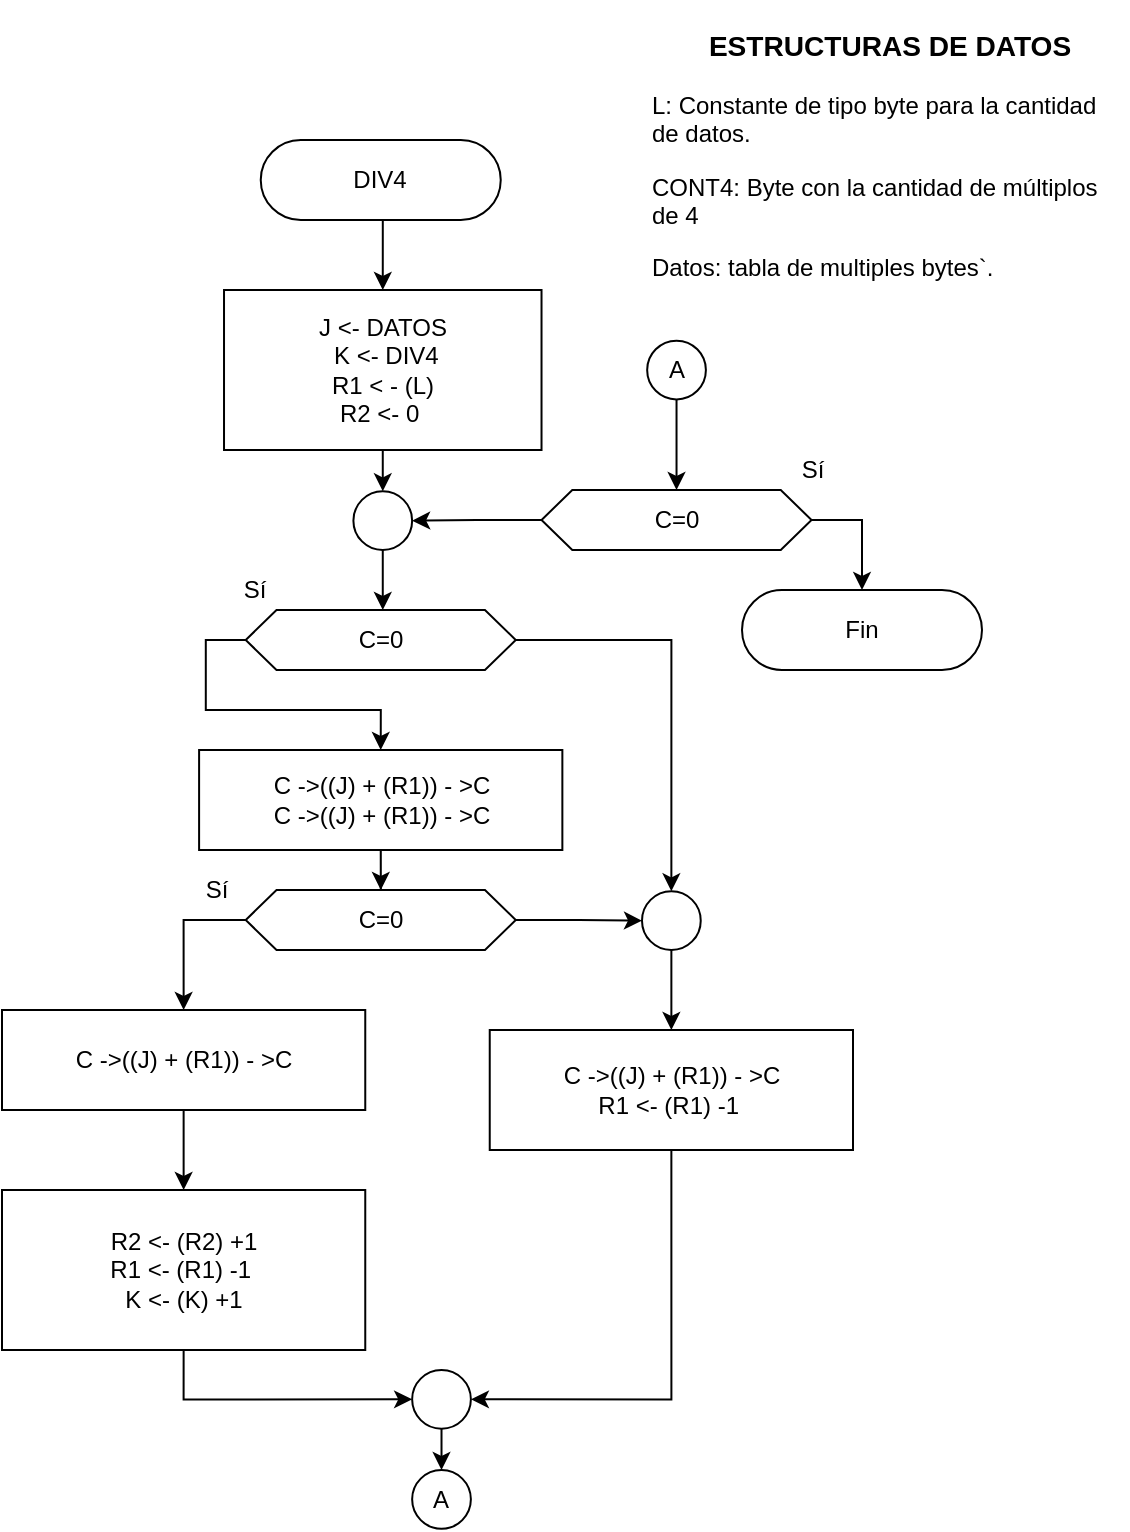 <mxfile version="13.1.3" type="device"><diagram id="C5RBs43oDa-KdzZeNtuy" name="Page-1"><mxGraphModel dx="1369" dy="811" grid="1" gridSize="10" guides="1" tooltips="1" connect="1" arrows="1" fold="1" page="1" pageScale="1" pageWidth="827" pageHeight="1169" math="0" shadow="0"><root><mxCell id="WIyWlLk6GJQsqaUBKTNV-0"/><mxCell id="WIyWlLk6GJQsqaUBKTNV-1" parent="WIyWlLk6GJQsqaUBKTNV-0"/><mxCell id="QW_lQfE3Q6TSZ-K-cJ-O-0" style="edgeStyle=orthogonalEdgeStyle;rounded=0;orthogonalLoop=1;jettySize=auto;html=1;exitX=0.5;exitY=1;exitDx=0;exitDy=0;entryX=0.5;entryY=0;entryDx=0;entryDy=0;" edge="1" parent="WIyWlLk6GJQsqaUBKTNV-1" source="QW_lQfE3Q6TSZ-K-cJ-O-1" target="QW_lQfE3Q6TSZ-K-cJ-O-3"><mxGeometry relative="1" as="geometry"/></mxCell><mxCell id="QW_lQfE3Q6TSZ-K-cJ-O-1" value="DIV4" style="rounded=1;whiteSpace=wrap;html=1;fontSize=12;glass=0;strokeWidth=1;shadow=0;arcSize=50;" vertex="1" parent="WIyWlLk6GJQsqaUBKTNV-1"><mxGeometry x="99.37" y="125" width="120" height="40" as="geometry"/></mxCell><mxCell id="QW_lQfE3Q6TSZ-K-cJ-O-2" style="edgeStyle=orthogonalEdgeStyle;rounded=0;orthogonalLoop=1;jettySize=auto;html=1;exitX=0.5;exitY=1;exitDx=0;exitDy=0;entryX=0.5;entryY=0;entryDx=0;entryDy=0;" edge="1" parent="WIyWlLk6GJQsqaUBKTNV-1" source="QW_lQfE3Q6TSZ-K-cJ-O-3" target="QW_lQfE3Q6TSZ-K-cJ-O-5"><mxGeometry relative="1" as="geometry"><mxPoint x="159.365" y="305" as="targetPoint"/></mxGeometry></mxCell><mxCell id="QW_lQfE3Q6TSZ-K-cJ-O-3" value="J &amp;lt;- DATOS&lt;br&gt;&amp;nbsp;K &amp;lt;- DIV4&lt;br&gt;R1 &amp;lt; - (L)&lt;br&gt;R2 &amp;lt;- 0&amp;nbsp;" style="rounded=0;whiteSpace=wrap;html=1;" vertex="1" parent="WIyWlLk6GJQsqaUBKTNV-1"><mxGeometry x="81.01" y="200" width="158.75" height="80" as="geometry"/></mxCell><mxCell id="QW_lQfE3Q6TSZ-K-cJ-O-36" style="edgeStyle=orthogonalEdgeStyle;rounded=0;orthogonalLoop=1;jettySize=auto;html=1;exitX=0.5;exitY=1;exitDx=0;exitDy=0;entryX=0.5;entryY=0;entryDx=0;entryDy=0;" edge="1" parent="WIyWlLk6GJQsqaUBKTNV-1" source="QW_lQfE3Q6TSZ-K-cJ-O-5"><mxGeometry relative="1" as="geometry"><mxPoint x="160.385" y="360" as="targetPoint"/></mxGeometry></mxCell><mxCell id="QW_lQfE3Q6TSZ-K-cJ-O-5" value="" style="ellipse;whiteSpace=wrap;html=1;aspect=fixed;" vertex="1" parent="WIyWlLk6GJQsqaUBKTNV-1"><mxGeometry x="145.7" y="300.63" width="29.37" height="29.37" as="geometry"/></mxCell><mxCell id="QW_lQfE3Q6TSZ-K-cJ-O-30" style="edgeStyle=orthogonalEdgeStyle;rounded=0;orthogonalLoop=1;jettySize=auto;html=1;exitX=0;exitY=0.5;exitDx=0;exitDy=0;entryX=0.5;entryY=0;entryDx=0;entryDy=0;" edge="1" parent="WIyWlLk6GJQsqaUBKTNV-1" source="QW_lQfE3Q6TSZ-K-cJ-O-16" target="QW_lQfE3Q6TSZ-K-cJ-O-29"><mxGeometry relative="1" as="geometry"/></mxCell><mxCell id="QW_lQfE3Q6TSZ-K-cJ-O-42" style="edgeStyle=orthogonalEdgeStyle;rounded=0;orthogonalLoop=1;jettySize=auto;html=1;exitX=1;exitY=0.5;exitDx=0;exitDy=0;entryX=0;entryY=0.5;entryDx=0;entryDy=0;" edge="1" parent="WIyWlLk6GJQsqaUBKTNV-1" source="QW_lQfE3Q6TSZ-K-cJ-O-16" target="QW_lQfE3Q6TSZ-K-cJ-O-41"><mxGeometry relative="1" as="geometry"/></mxCell><mxCell id="QW_lQfE3Q6TSZ-K-cJ-O-16" value="C=0" style="shape=hexagon;perimeter=hexagonPerimeter2;whiteSpace=wrap;html=1;size=0.114;" vertex="1" parent="WIyWlLk6GJQsqaUBKTNV-1"><mxGeometry x="91.87" y="500" width="135.01" height="30" as="geometry"/></mxCell><mxCell id="QW_lQfE3Q6TSZ-K-cJ-O-32" style="edgeStyle=orthogonalEdgeStyle;rounded=0;orthogonalLoop=1;jettySize=auto;html=1;exitX=0.5;exitY=1;exitDx=0;exitDy=0;entryX=0.5;entryY=0;entryDx=0;entryDy=0;" edge="1" parent="WIyWlLk6GJQsqaUBKTNV-1" source="QW_lQfE3Q6TSZ-K-cJ-O-29" target="QW_lQfE3Q6TSZ-K-cJ-O-31"><mxGeometry relative="1" as="geometry"/></mxCell><mxCell id="QW_lQfE3Q6TSZ-K-cJ-O-29" value="C -&amp;gt;((J) + (R1)) - &amp;gt;C" style="rounded=0;whiteSpace=wrap;html=1;" vertex="1" parent="WIyWlLk6GJQsqaUBKTNV-1"><mxGeometry x="-30" y="560" width="181.63" height="50" as="geometry"/></mxCell><mxCell id="QW_lQfE3Q6TSZ-K-cJ-O-34" style="edgeStyle=orthogonalEdgeStyle;rounded=0;orthogonalLoop=1;jettySize=auto;html=1;exitX=0.5;exitY=1;exitDx=0;exitDy=0;entryX=0;entryY=0.5;entryDx=0;entryDy=0;" edge="1" parent="WIyWlLk6GJQsqaUBKTNV-1" source="QW_lQfE3Q6TSZ-K-cJ-O-31" target="QW_lQfE3Q6TSZ-K-cJ-O-33"><mxGeometry relative="1" as="geometry"/></mxCell><mxCell id="QW_lQfE3Q6TSZ-K-cJ-O-31" value="R2 &amp;lt;- (R2) +1&lt;br&gt;R1 &amp;lt;- (R1) -1&amp;nbsp;&lt;br&gt;K &amp;lt;- (K) +1" style="rounded=0;whiteSpace=wrap;html=1;" vertex="1" parent="WIyWlLk6GJQsqaUBKTNV-1"><mxGeometry x="-30" y="650" width="181.63" height="80" as="geometry"/></mxCell><mxCell id="QW_lQfE3Q6TSZ-K-cJ-O-52" style="edgeStyle=orthogonalEdgeStyle;rounded=0;orthogonalLoop=1;jettySize=auto;html=1;exitX=0.5;exitY=1;exitDx=0;exitDy=0;entryX=0.5;entryY=0;entryDx=0;entryDy=0;" edge="1" parent="WIyWlLk6GJQsqaUBKTNV-1" source="QW_lQfE3Q6TSZ-K-cJ-O-33" target="QW_lQfE3Q6TSZ-K-cJ-O-48"><mxGeometry relative="1" as="geometry"/></mxCell><mxCell id="QW_lQfE3Q6TSZ-K-cJ-O-33" value="" style="ellipse;whiteSpace=wrap;html=1;aspect=fixed;" vertex="1" parent="WIyWlLk6GJQsqaUBKTNV-1"><mxGeometry x="175.07" y="740" width="29.37" height="29.37" as="geometry"/></mxCell><mxCell id="QW_lQfE3Q6TSZ-K-cJ-O-38" style="edgeStyle=orthogonalEdgeStyle;rounded=0;orthogonalLoop=1;jettySize=auto;html=1;exitX=0.5;exitY=1;exitDx=0;exitDy=0;" edge="1" parent="WIyWlLk6GJQsqaUBKTNV-1" source="QW_lQfE3Q6TSZ-K-cJ-O-37" target="QW_lQfE3Q6TSZ-K-cJ-O-16"><mxGeometry relative="1" as="geometry"/></mxCell><mxCell id="QW_lQfE3Q6TSZ-K-cJ-O-37" value="C -&amp;gt;((J) + (R1)) - &amp;gt;C&lt;br&gt;C -&amp;gt;((J) + (R1)) - &amp;gt;C" style="rounded=0;whiteSpace=wrap;html=1;" vertex="1" parent="WIyWlLk6GJQsqaUBKTNV-1"><mxGeometry x="68.55" y="430" width="181.63" height="50" as="geometry"/></mxCell><mxCell id="QW_lQfE3Q6TSZ-K-cJ-O-40" style="edgeStyle=orthogonalEdgeStyle;rounded=0;orthogonalLoop=1;jettySize=auto;html=1;entryX=0.5;entryY=0;entryDx=0;entryDy=0;exitX=0;exitY=0.5;exitDx=0;exitDy=0;" edge="1" parent="WIyWlLk6GJQsqaUBKTNV-1" source="QW_lQfE3Q6TSZ-K-cJ-O-39" target="QW_lQfE3Q6TSZ-K-cJ-O-37"><mxGeometry relative="1" as="geometry"><mxPoint x="90" y="370" as="sourcePoint"/></mxGeometry></mxCell><mxCell id="QW_lQfE3Q6TSZ-K-cJ-O-43" style="edgeStyle=orthogonalEdgeStyle;rounded=0;orthogonalLoop=1;jettySize=auto;html=1;exitX=1;exitY=0.5;exitDx=0;exitDy=0;entryX=0.5;entryY=0;entryDx=0;entryDy=0;" edge="1" parent="WIyWlLk6GJQsqaUBKTNV-1" source="QW_lQfE3Q6TSZ-K-cJ-O-39" target="QW_lQfE3Q6TSZ-K-cJ-O-41"><mxGeometry relative="1" as="geometry"/></mxCell><mxCell id="QW_lQfE3Q6TSZ-K-cJ-O-39" value="C=0" style="shape=hexagon;perimeter=hexagonPerimeter2;whiteSpace=wrap;html=1;size=0.114;" vertex="1" parent="WIyWlLk6GJQsqaUBKTNV-1"><mxGeometry x="91.86" y="360" width="135.01" height="30" as="geometry"/></mxCell><mxCell id="QW_lQfE3Q6TSZ-K-cJ-O-45" style="edgeStyle=orthogonalEdgeStyle;rounded=0;orthogonalLoop=1;jettySize=auto;html=1;exitX=0.5;exitY=1;exitDx=0;exitDy=0;entryX=0.5;entryY=0;entryDx=0;entryDy=0;" edge="1" parent="WIyWlLk6GJQsqaUBKTNV-1" source="QW_lQfE3Q6TSZ-K-cJ-O-41" target="QW_lQfE3Q6TSZ-K-cJ-O-44"><mxGeometry relative="1" as="geometry"/></mxCell><mxCell id="QW_lQfE3Q6TSZ-K-cJ-O-41" value="" style="ellipse;whiteSpace=wrap;html=1;aspect=fixed;" vertex="1" parent="WIyWlLk6GJQsqaUBKTNV-1"><mxGeometry x="290" y="500.63" width="29.37" height="29.37" as="geometry"/></mxCell><mxCell id="QW_lQfE3Q6TSZ-K-cJ-O-46" style="edgeStyle=orthogonalEdgeStyle;rounded=0;orthogonalLoop=1;jettySize=auto;html=1;exitX=0.5;exitY=1;exitDx=0;exitDy=0;entryX=1;entryY=0.5;entryDx=0;entryDy=0;" edge="1" parent="WIyWlLk6GJQsqaUBKTNV-1" source="QW_lQfE3Q6TSZ-K-cJ-O-44" target="QW_lQfE3Q6TSZ-K-cJ-O-33"><mxGeometry relative="1" as="geometry"/></mxCell><mxCell id="QW_lQfE3Q6TSZ-K-cJ-O-44" value="C -&amp;gt;((J) + (R1)) - &amp;gt;C&lt;br&gt;R1 &amp;lt;- (R1) -1&amp;nbsp;" style="rounded=0;whiteSpace=wrap;html=1;" vertex="1" parent="WIyWlLk6GJQsqaUBKTNV-1"><mxGeometry x="213.87" y="570" width="181.63" height="60" as="geometry"/></mxCell><mxCell id="QW_lQfE3Q6TSZ-K-cJ-O-56" style="edgeStyle=orthogonalEdgeStyle;rounded=0;orthogonalLoop=1;jettySize=auto;html=1;exitX=0;exitY=0.5;exitDx=0;exitDy=0;entryX=1;entryY=0.5;entryDx=0;entryDy=0;" edge="1" parent="WIyWlLk6GJQsqaUBKTNV-1" source="QW_lQfE3Q6TSZ-K-cJ-O-47" target="QW_lQfE3Q6TSZ-K-cJ-O-5"><mxGeometry relative="1" as="geometry"/></mxCell><mxCell id="QW_lQfE3Q6TSZ-K-cJ-O-58" style="edgeStyle=orthogonalEdgeStyle;rounded=0;orthogonalLoop=1;jettySize=auto;html=1;exitX=1;exitY=0.5;exitDx=0;exitDy=0;entryX=0.5;entryY=0;entryDx=0;entryDy=0;" edge="1" parent="WIyWlLk6GJQsqaUBKTNV-1" source="QW_lQfE3Q6TSZ-K-cJ-O-47" target="QW_lQfE3Q6TSZ-K-cJ-O-57"><mxGeometry relative="1" as="geometry"/></mxCell><mxCell id="QW_lQfE3Q6TSZ-K-cJ-O-47" value="C=0" style="shape=hexagon;perimeter=hexagonPerimeter2;whiteSpace=wrap;html=1;size=0.114;" vertex="1" parent="WIyWlLk6GJQsqaUBKTNV-1"><mxGeometry x="239.76" y="300" width="135.01" height="30" as="geometry"/></mxCell><mxCell id="QW_lQfE3Q6TSZ-K-cJ-O-48" value="A" style="ellipse;whiteSpace=wrap;html=1;aspect=fixed;" vertex="1" parent="WIyWlLk6GJQsqaUBKTNV-1"><mxGeometry x="175.07" y="790" width="29.37" height="29.37" as="geometry"/></mxCell><mxCell id="QW_lQfE3Q6TSZ-K-cJ-O-55" style="edgeStyle=orthogonalEdgeStyle;rounded=0;orthogonalLoop=1;jettySize=auto;html=1;exitX=0.5;exitY=1;exitDx=0;exitDy=0;entryX=0.5;entryY=0;entryDx=0;entryDy=0;" edge="1" parent="WIyWlLk6GJQsqaUBKTNV-1" source="QW_lQfE3Q6TSZ-K-cJ-O-53" target="QW_lQfE3Q6TSZ-K-cJ-O-47"><mxGeometry relative="1" as="geometry"/></mxCell><mxCell id="QW_lQfE3Q6TSZ-K-cJ-O-53" value="A" style="ellipse;whiteSpace=wrap;html=1;aspect=fixed;" vertex="1" parent="WIyWlLk6GJQsqaUBKTNV-1"><mxGeometry x="292.58" y="225.32" width="29.37" height="29.37" as="geometry"/></mxCell><mxCell id="QW_lQfE3Q6TSZ-K-cJ-O-57" value="Fin" style="rounded=1;whiteSpace=wrap;html=1;fontSize=12;glass=0;strokeWidth=1;shadow=0;arcSize=50;" vertex="1" parent="WIyWlLk6GJQsqaUBKTNV-1"><mxGeometry x="340" y="350" width="120" height="40" as="geometry"/></mxCell><mxCell id="QW_lQfE3Q6TSZ-K-cJ-O-59" value="Sí" style="text;html=1;align=center;verticalAlign=middle;resizable=0;points=[];autosize=1;" vertex="1" parent="WIyWlLk6GJQsqaUBKTNV-1"><mxGeometry x="81.01" y="340" width="30" height="20" as="geometry"/></mxCell><mxCell id="QW_lQfE3Q6TSZ-K-cJ-O-61" value="Sí" style="text;html=1;align=center;verticalAlign=middle;resizable=0;points=[];autosize=1;" vertex="1" parent="WIyWlLk6GJQsqaUBKTNV-1"><mxGeometry x="360" y="280" width="30" height="20" as="geometry"/></mxCell><mxCell id="QW_lQfE3Q6TSZ-K-cJ-O-62" value="Sí" style="text;html=1;align=center;verticalAlign=middle;resizable=0;points=[];autosize=1;" vertex="1" parent="WIyWlLk6GJQsqaUBKTNV-1"><mxGeometry x="61.86" y="490" width="30" height="20" as="geometry"/></mxCell><mxCell id="QW_lQfE3Q6TSZ-K-cJ-O-63" value="&lt;h3 style=&quot;text-align: center&quot;&gt;ESTRUCTURAS DE DATOS&lt;/h3&gt;&lt;p&gt;L: Constante de tipo byte para la cantidad de datos.&lt;/p&gt;&lt;p&gt;CONT4: Byte con la cantidad de múltiplos de 4&lt;/p&gt;&lt;p&gt;Datos: tabla de multiples bytes`.&lt;/p&gt;&lt;p&gt;&lt;br&gt;&lt;/p&gt;" style="text;html=1;strokeColor=none;fillColor=none;align=left;verticalAlign=middle;whiteSpace=wrap;rounded=0;" vertex="1" parent="WIyWlLk6GJQsqaUBKTNV-1"><mxGeometry x="293" y="75" width="240" height="140" as="geometry"/></mxCell></root></mxGraphModel></diagram></mxfile>